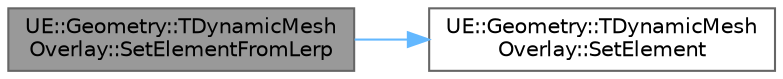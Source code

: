 digraph "UE::Geometry::TDynamicMeshOverlay::SetElementFromLerp"
{
 // INTERACTIVE_SVG=YES
 // LATEX_PDF_SIZE
  bgcolor="transparent";
  edge [fontname=Helvetica,fontsize=10,labelfontname=Helvetica,labelfontsize=10];
  node [fontname=Helvetica,fontsize=10,shape=box,height=0.2,width=0.4];
  rankdir="LR";
  Node1 [id="Node000001",label="UE::Geometry::TDynamicMesh\lOverlay::SetElementFromLerp",height=0.2,width=0.4,color="gray40", fillcolor="grey60", style="filled", fontcolor="black",tooltip="Set the value at an Element to be a linear interpolation of two other Elements."];
  Node1 -> Node2 [id="edge1_Node000001_Node000002",color="steelblue1",style="solid",tooltip=" "];
  Node2 [id="Node000002",label="UE::Geometry::TDynamicMesh\lOverlay::SetElement",height=0.2,width=0.4,color="grey40", fillcolor="white", style="filled",URL="$d7/de6/classUE_1_1Geometry_1_1TDynamicMeshOverlay.html#a4de9c0478c7b9ed917b9a52c66c60b50",tooltip="Set the element at a given index."];
}
